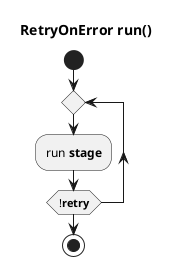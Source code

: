 @startuml

title RetryOnError run()

start

repeat
    :run **stage**;
repeat while (!**retry**)

stop

@enduml